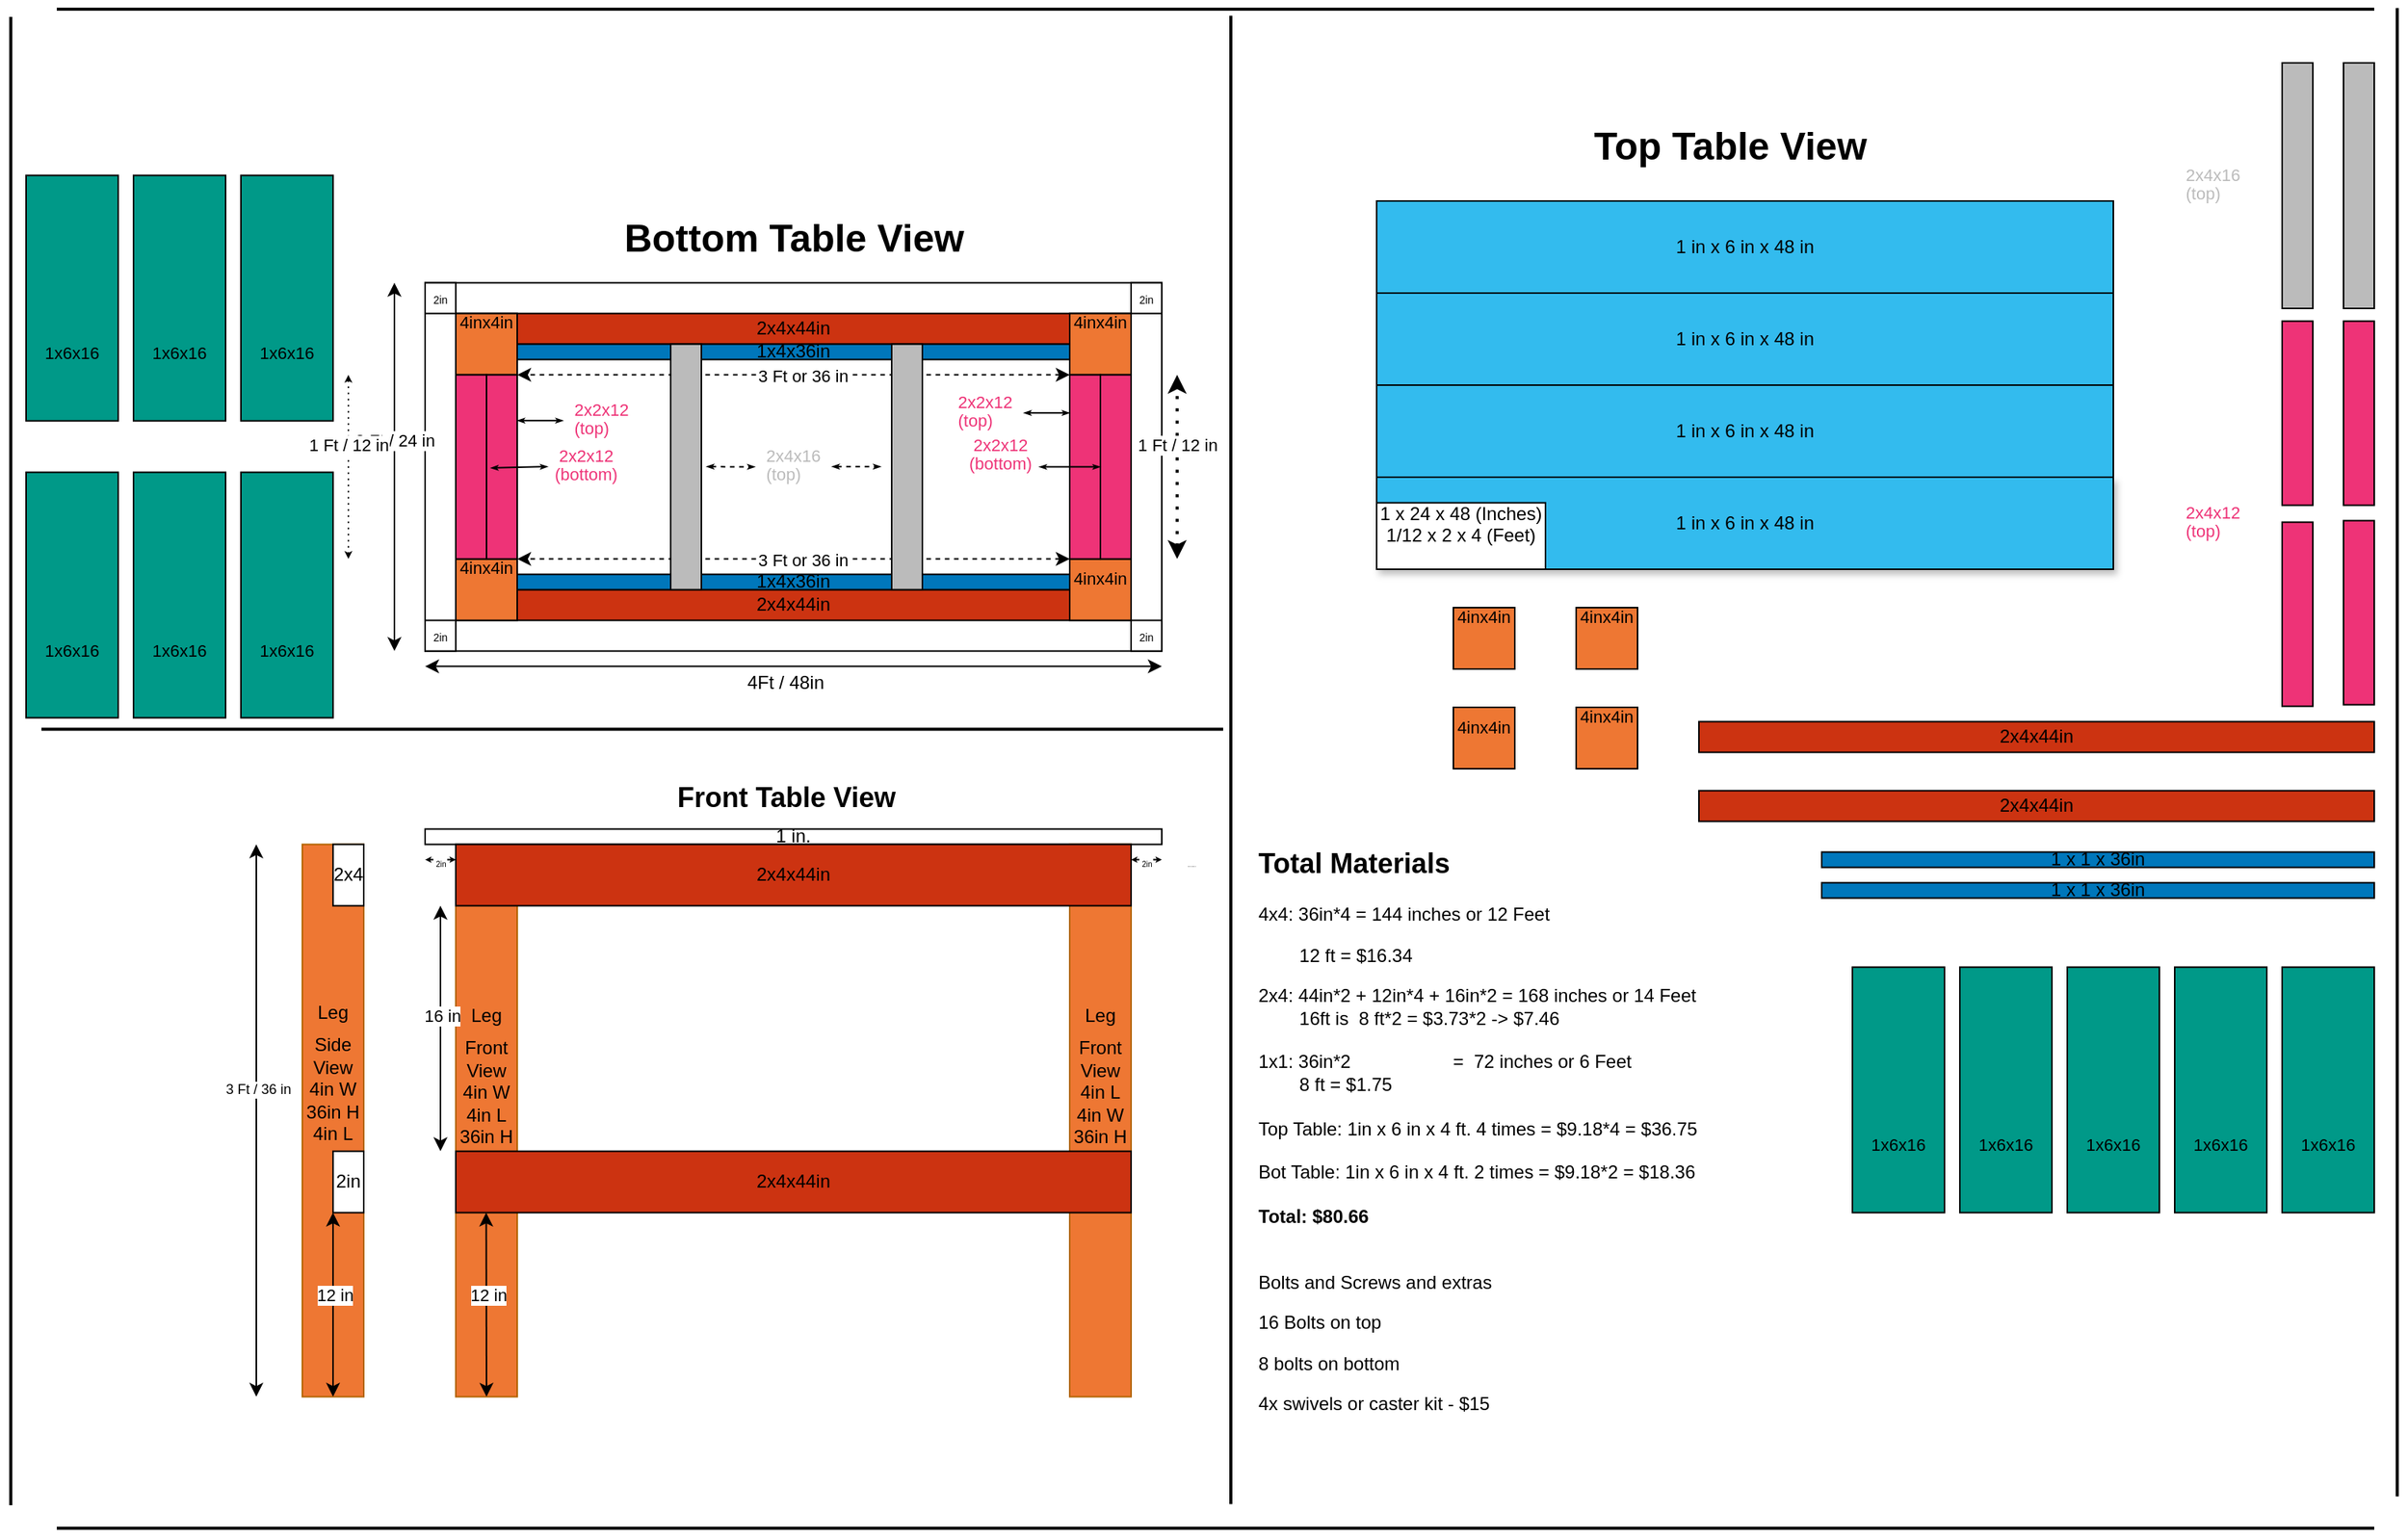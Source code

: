 <mxfile version="24.4.2" type="device">
  <diagram name="Page-1" id="v-eVon-fQvWoIsnj22Gq">
    <mxGraphModel dx="1745" dy="955" grid="1" gridSize="10" guides="1" tooltips="1" connect="1" arrows="1" fold="1" page="1" pageScale="1" pageWidth="850" pageHeight="1100" math="0" shadow="0">
      <root>
        <mxCell id="0" />
        <mxCell id="1" parent="0" />
        <mxCell id="unkXJ3JnF2aJbiZgdUv2-128" value="" style="rounded=0;whiteSpace=wrap;html=1;" vertex="1" parent="1">
          <mxGeometry x="970" y="160" width="480" height="240" as="geometry" />
        </mxCell>
        <mxCell id="unkXJ3JnF2aJbiZgdUv2-188" value="1 in x 6 in x 48 in" style="rounded=0;whiteSpace=wrap;html=1;align=center;fillColor=#33BBEE;" vertex="1" parent="1">
          <mxGeometry x="970" y="160" width="480" height="60" as="geometry" />
        </mxCell>
        <mxCell id="unkXJ3JnF2aJbiZgdUv2-201" value="1 in x 6 in x 48 in" style="rounded=0;whiteSpace=wrap;html=1;align=center;fillColor=#33BBEE;" vertex="1" parent="1">
          <mxGeometry x="970" y="220" width="480" height="60" as="geometry" />
        </mxCell>
        <mxCell id="unkXJ3JnF2aJbiZgdUv2-202" value="1 in x 6 in x 48 in" style="rounded=0;whiteSpace=wrap;html=1;align=center;fillColor=#33BBEE;" vertex="1" parent="1">
          <mxGeometry x="970" y="280" width="480" height="60" as="geometry" />
        </mxCell>
        <mxCell id="unkXJ3JnF2aJbiZgdUv2-203" value="1 in x 6 in x 48 in" style="rounded=0;whiteSpace=wrap;html=1;align=center;fillColor=#33BBEE;shadow=1;glass=0;" vertex="1" parent="1">
          <mxGeometry x="970" y="340.0" width="480" height="60" as="geometry" />
        </mxCell>
        <mxCell id="unkXJ3JnF2aJbiZgdUv2-1" value="" style="rounded=0;whiteSpace=wrap;html=1;" vertex="1" parent="1">
          <mxGeometry x="350" y="213.3" width="480" height="240" as="geometry" />
        </mxCell>
        <mxCell id="unkXJ3JnF2aJbiZgdUv2-62" value="2x4x44in" style="rounded=0;whiteSpace=wrap;html=1;fillColor=#CC3311;" vertex="1" parent="1">
          <mxGeometry x="370" y="233.3" width="440" height="20" as="geometry" />
        </mxCell>
        <mxCell id="unkXJ3JnF2aJbiZgdUv2-58" value="2x4x44in" style="rounded=0;whiteSpace=wrap;html=1;fillColor=#CC3311;" vertex="1" parent="1">
          <mxGeometry x="370" y="413.3" width="440" height="20" as="geometry" />
        </mxCell>
        <mxCell id="unkXJ3JnF2aJbiZgdUv2-2" value="&lt;div align=&quot;center&quot; style=&quot;font-size: 11px; line-height: 100%;&quot;&gt;&lt;font style=&quot;font-size: 11px;&quot;&gt;4inx4in&lt;/font&gt;&lt;/div&gt;&lt;div align=&quot;center&quot;&gt;&lt;div align=&quot;justify&quot;&gt;&lt;br&gt;&lt;/div&gt;&lt;br&gt;&lt;/div&gt;" style="rounded=0;whiteSpace=wrap;html=1;align=center;fillColor=#EE7733;" vertex="1" parent="1">
          <mxGeometry x="370" y="233.3" width="40" height="40" as="geometry" />
        </mxCell>
        <mxCell id="unkXJ3JnF2aJbiZgdUv2-4" value="&lt;div style=&quot;font-size: 11px;&quot;&gt;&lt;font style=&quot;font-size: 11px;&quot;&gt;4inx4in&lt;/font&gt;&lt;/div&gt;&lt;font style=&quot;font-size: 11px;&quot;&gt;&lt;br&gt;&lt;br&gt;&lt;/font&gt;" style="rounded=0;whiteSpace=wrap;html=1;fillColor=#EE7733;" vertex="1" parent="1">
          <mxGeometry x="770" y="233.3" width="40" height="40" as="geometry" />
        </mxCell>
        <mxCell id="unkXJ3JnF2aJbiZgdUv2-6" value="&lt;font style=&quot;font-size: 7px;&quot;&gt;2in&lt;/font&gt;" style="rounded=0;whiteSpace=wrap;html=1;" vertex="1" parent="1">
          <mxGeometry x="810" y="433.3" width="20" height="20" as="geometry" />
        </mxCell>
        <mxCell id="unkXJ3JnF2aJbiZgdUv2-12" value="" style="endArrow=classic;dashed=1;html=1;dashPattern=1 3;strokeWidth=2;rounded=0;startArrow=classic;startFill=1;endFill=1;" edge="1" parent="1">
          <mxGeometry width="50" height="50" relative="1" as="geometry">
            <mxPoint x="840" y="393.3" as="sourcePoint" />
            <mxPoint x="840" y="273.3" as="targetPoint" />
          </mxGeometry>
        </mxCell>
        <mxCell id="unkXJ3JnF2aJbiZgdUv2-13" value="1 Ft / 12 in" style="edgeLabel;html=1;align=center;verticalAlign=middle;resizable=0;points=[];" vertex="1" connectable="0" parent="unkXJ3JnF2aJbiZgdUv2-12">
          <mxGeometry x="0.249" relative="1" as="geometry">
            <mxPoint as="offset" />
          </mxGeometry>
        </mxCell>
        <mxCell id="unkXJ3JnF2aJbiZgdUv2-14" value="&lt;font style=&quot;font-size: 7px;&quot;&gt;2in&lt;/font&gt;" style="rounded=0;whiteSpace=wrap;html=1;" vertex="1" parent="1">
          <mxGeometry x="810" y="213.3" width="20" height="20" as="geometry" />
        </mxCell>
        <mxCell id="unkXJ3JnF2aJbiZgdUv2-15" value="&lt;font style=&quot;font-size: 7px;&quot;&gt;2in&lt;/font&gt;" style="rounded=0;whiteSpace=wrap;html=1;" vertex="1" parent="1">
          <mxGeometry x="350" y="213.3" width="20" height="20" as="geometry" />
        </mxCell>
        <mxCell id="unkXJ3JnF2aJbiZgdUv2-16" value="&lt;font style=&quot;font-size: 7px;&quot;&gt;2in&lt;/font&gt;" style="rounded=0;whiteSpace=wrap;html=1;" vertex="1" parent="1">
          <mxGeometry x="350" y="433.3" width="20" height="20" as="geometry" />
        </mxCell>
        <mxCell id="unkXJ3JnF2aJbiZgdUv2-17" value="4Ft / 48in" style="text;html=1;align=center;verticalAlign=middle;whiteSpace=wrap;rounded=0;" vertex="1" parent="1">
          <mxGeometry x="555" y="459.3" width="60" height="30" as="geometry" />
        </mxCell>
        <mxCell id="unkXJ3JnF2aJbiZgdUv2-18" value="" style="endArrow=classic;startArrow=classic;html=1;rounded=0;" edge="1" parent="1">
          <mxGeometry width="50" height="50" relative="1" as="geometry">
            <mxPoint x="350" y="463.3" as="sourcePoint" />
            <mxPoint x="830" y="463.3" as="targetPoint" />
          </mxGeometry>
        </mxCell>
        <mxCell id="unkXJ3JnF2aJbiZgdUv2-20" value="" style="endArrow=classic;startArrow=classic;html=1;rounded=0;" edge="1" parent="1">
          <mxGeometry width="50" height="50" relative="1" as="geometry">
            <mxPoint x="330" y="213.3" as="sourcePoint" />
            <mxPoint x="330" y="453.3" as="targetPoint" />
          </mxGeometry>
        </mxCell>
        <mxCell id="unkXJ3JnF2aJbiZgdUv2-21" value="2 Ft / 24 in" style="edgeLabel;html=1;align=center;verticalAlign=middle;resizable=0;points=[];" vertex="1" connectable="0" parent="unkXJ3JnF2aJbiZgdUv2-20">
          <mxGeometry x="-0.146" relative="1" as="geometry">
            <mxPoint as="offset" />
          </mxGeometry>
        </mxCell>
        <mxCell id="unkXJ3JnF2aJbiZgdUv2-24" value="" style="endArrow=classic;dashed=1;html=1;dashPattern=1 3;strokeWidth=1;rounded=0;startArrow=classic;startFill=1;endFill=1;endSize=2;startSize=2;" edge="1" parent="1">
          <mxGeometry width="50" height="50" relative="1" as="geometry">
            <mxPoint x="300" y="393.3" as="sourcePoint" />
            <mxPoint x="300" y="273.3" as="targetPoint" />
          </mxGeometry>
        </mxCell>
        <mxCell id="unkXJ3JnF2aJbiZgdUv2-25" value="1 Ft / 12 in" style="edgeLabel;html=1;align=center;verticalAlign=middle;resizable=0;points=[];" vertex="1" connectable="0" parent="unkXJ3JnF2aJbiZgdUv2-24">
          <mxGeometry x="0.249" relative="1" as="geometry">
            <mxPoint as="offset" />
          </mxGeometry>
        </mxCell>
        <mxCell id="unkXJ3JnF2aJbiZgdUv2-26" value="&lt;p style=&quot;line-height: 30%;&quot;&gt;Leg&lt;/p&gt;&lt;div&gt;Front View&lt;br&gt;&lt;/div&gt;&lt;div&gt;4in W&lt;br&gt;&lt;/div&gt;&lt;div&gt;4in L&lt;/div&gt;&lt;div&gt;36in H&lt;br&gt;&lt;/div&gt;" style="rounded=0;whiteSpace=wrap;html=1;spacingTop=-65;spacing=1;fillColor=#EE7733;strokeColor=#b46504;" vertex="1" parent="1">
          <mxGeometry x="370" y="579.3" width="40" height="360" as="geometry" />
        </mxCell>
        <mxCell id="unkXJ3JnF2aJbiZgdUv2-27" value="&lt;p style=&quot;line-height: 30%;&quot;&gt;Leg&lt;/p&gt;&lt;div&gt;Side View&lt;br&gt;&lt;/div&gt;&lt;div&gt;4in W&lt;br&gt;&lt;/div&gt;&lt;div&gt;36in H&lt;br&gt;&lt;/div&gt;4in L&lt;p&gt;&lt;/p&gt;" style="rounded=0;whiteSpace=wrap;html=1;verticalAlign=middle;horizontal=1;spacing=1;spacingTop=-56;fillColor=#EE7733;strokeColor=#b46504;" vertex="1" parent="1">
          <mxGeometry x="270" y="579.3" width="40" height="360" as="geometry" />
        </mxCell>
        <mxCell id="unkXJ3JnF2aJbiZgdUv2-28" value="2x4" style="rounded=0;whiteSpace=wrap;html=1;" vertex="1" parent="1">
          <mxGeometry x="290" y="579.3" width="20" height="40" as="geometry" />
        </mxCell>
        <mxCell id="unkXJ3JnF2aJbiZgdUv2-31" value="2in" style="rounded=0;whiteSpace=wrap;html=1;" vertex="1" parent="1">
          <mxGeometry x="290" y="779.3" width="20" height="40" as="geometry" />
        </mxCell>
        <mxCell id="unkXJ3JnF2aJbiZgdUv2-33" value="" style="endArrow=classic;startArrow=classic;html=1;rounded=0;exitX=0.5;exitY=1;exitDx=0;exitDy=0;entryX=0.045;entryY=1;entryDx=0;entryDy=0;entryPerimeter=0;" edge="1" parent="1" target="unkXJ3JnF2aJbiZgdUv2-30">
          <mxGeometry width="50" height="50" relative="1" as="geometry">
            <mxPoint x="390" y="939.3" as="sourcePoint" />
            <mxPoint x="550" y="819.3" as="targetPoint" />
          </mxGeometry>
        </mxCell>
        <mxCell id="unkXJ3JnF2aJbiZgdUv2-34" value="12 in" style="edgeLabel;html=1;align=center;verticalAlign=middle;resizable=0;points=[];" vertex="1" connectable="0" parent="unkXJ3JnF2aJbiZgdUv2-33">
          <mxGeometry x="0.113" y="-1" relative="1" as="geometry">
            <mxPoint as="offset" />
          </mxGeometry>
        </mxCell>
        <mxCell id="unkXJ3JnF2aJbiZgdUv2-36" value="" style="endArrow=classic;startArrow=classic;html=1;rounded=0;exitX=0.5;exitY=1;exitDx=0;exitDy=0;entryX=0.5;entryY=1;entryDx=0;entryDy=0;" edge="1" parent="1" source="unkXJ3JnF2aJbiZgdUv2-26">
          <mxGeometry width="50" height="50" relative="1" as="geometry">
            <mxPoint x="390" y="939.3" as="sourcePoint" />
            <mxPoint x="390" y="939.3" as="targetPoint" />
          </mxGeometry>
        </mxCell>
        <mxCell id="unkXJ3JnF2aJbiZgdUv2-38" value="" style="endArrow=classic;startArrow=classic;html=1;rounded=0;exitX=0.5;exitY=1;exitDx=0;exitDy=0;entryX=0;entryY=1;entryDx=0;entryDy=0;" edge="1" parent="1" source="unkXJ3JnF2aJbiZgdUv2-27" target="unkXJ3JnF2aJbiZgdUv2-31">
          <mxGeometry width="50" height="50" relative="1" as="geometry">
            <mxPoint x="400" y="949.3" as="sourcePoint" />
            <mxPoint x="440" y="909.3" as="targetPoint" />
          </mxGeometry>
        </mxCell>
        <mxCell id="unkXJ3JnF2aJbiZgdUv2-39" value="12 in" style="edgeLabel;html=1;align=center;verticalAlign=middle;resizable=0;points=[];" vertex="1" connectable="0" parent="unkXJ3JnF2aJbiZgdUv2-38">
          <mxGeometry x="0.113" y="-1" relative="1" as="geometry">
            <mxPoint as="offset" />
          </mxGeometry>
        </mxCell>
        <mxCell id="unkXJ3JnF2aJbiZgdUv2-41" value="" style="endArrow=classic;startArrow=classic;html=1;rounded=0;" edge="1" parent="1">
          <mxGeometry width="50" height="50" relative="1" as="geometry">
            <mxPoint x="360" y="779.3" as="sourcePoint" />
            <mxPoint x="360" y="619.3" as="targetPoint" />
          </mxGeometry>
        </mxCell>
        <mxCell id="unkXJ3JnF2aJbiZgdUv2-42" value="16 in" style="edgeLabel;html=1;align=center;verticalAlign=middle;resizable=0;points=[];" vertex="1" connectable="0" parent="unkXJ3JnF2aJbiZgdUv2-41">
          <mxGeometry x="0.113" y="-1" relative="1" as="geometry">
            <mxPoint as="offset" />
          </mxGeometry>
        </mxCell>
        <mxCell id="unkXJ3JnF2aJbiZgdUv2-44" value="&lt;h2 style=&quot;font-size: 25px;&quot;&gt;Bottom Table View&lt;/h2&gt;" style="text;strokeColor=none;fillColor=none;html=1;fontSize=24;fontStyle=1;verticalAlign=middle;align=center;" vertex="1" parent="1">
          <mxGeometry x="540" y="163.3" width="100" height="40" as="geometry" />
        </mxCell>
        <mxCell id="unkXJ3JnF2aJbiZgdUv2-45" value="" style="endArrow=classic;startArrow=classic;html=1;rounded=0;" edge="1" parent="1">
          <mxGeometry width="50" height="50" relative="1" as="geometry">
            <mxPoint x="240" y="939.3" as="sourcePoint" />
            <mxPoint x="240" y="579.3" as="targetPoint" />
          </mxGeometry>
        </mxCell>
        <mxCell id="unkXJ3JnF2aJbiZgdUv2-46" value="&lt;div style=&quot;font-size: 9px;&quot;&gt;&lt;font style=&quot;font-size: 9px;&quot;&gt;3 Ft / 36 in&lt;br&gt;&lt;/font&gt;&lt;/div&gt;" style="edgeLabel;html=1;align=center;verticalAlign=middle;resizable=0;points=[];" vertex="1" connectable="0" parent="unkXJ3JnF2aJbiZgdUv2-45">
          <mxGeometry x="0.113" y="-1" relative="1" as="geometry">
            <mxPoint as="offset" />
          </mxGeometry>
        </mxCell>
        <mxCell id="unkXJ3JnF2aJbiZgdUv2-47" value="1 in." style="rounded=0;whiteSpace=wrap;html=1;" vertex="1" parent="1">
          <mxGeometry x="350" y="569.3" width="480" height="10" as="geometry" />
        </mxCell>
        <mxCell id="unkXJ3JnF2aJbiZgdUv2-49" value="" style="endArrow=classic;dashed=1;html=1;rounded=0;exitX=0;exitY=0.25;exitDx=0;exitDy=0;startArrow=classic;startFill=1;endFill=1;endSize=1;startSize=1;jumpSize=0;strokeWidth=1;" edge="1" parent="1" source="unkXJ3JnF2aJbiZgdUv2-29">
          <mxGeometry width="50" height="50" relative="1" as="geometry">
            <mxPoint x="780" y="469.3" as="sourcePoint" />
            <mxPoint x="350" y="589.3" as="targetPoint" />
          </mxGeometry>
        </mxCell>
        <mxCell id="unkXJ3JnF2aJbiZgdUv2-50" value="&lt;font style=&quot;font-size: 1px;&quot;&gt;3 Ft or 36 in&lt;/font&gt;" style="edgeLabel;html=1;align=center;verticalAlign=middle;resizable=0;points=[];" vertex="1" connectable="0" parent="unkXJ3JnF2aJbiZgdUv2-49">
          <mxGeometry x="0.135" y="-2" relative="1" as="geometry">
            <mxPoint x="30" y="2" as="offset" />
          </mxGeometry>
        </mxCell>
        <mxCell id="unkXJ3JnF2aJbiZgdUv2-51" value="&lt;font style=&quot;font-size: 5px;&quot;&gt;2in&lt;/font&gt;" style="edgeLabel;html=1;align=center;verticalAlign=middle;resizable=0;points=[];" vertex="1" connectable="0" parent="unkXJ3JnF2aJbiZgdUv2-49">
          <mxGeometry relative="1" as="geometry">
            <mxPoint as="offset" />
          </mxGeometry>
        </mxCell>
        <mxCell id="unkXJ3JnF2aJbiZgdUv2-52" value="&lt;p style=&quot;line-height: 30%;&quot;&gt;Leg&lt;/p&gt;&lt;div&gt;Front View&lt;br&gt;&lt;/div&gt;&lt;div&gt;4in L&lt;/div&gt;&lt;div&gt;4in W&lt;br&gt;&lt;/div&gt;&lt;div&gt;36in H&lt;br&gt;&lt;/div&gt;" style="rounded=0;whiteSpace=wrap;html=1;spacingTop=-65;spacing=1;fillColor=#EE7733;strokeColor=#b46504;" vertex="1" parent="1">
          <mxGeometry x="770" y="579.3" width="40" height="360" as="geometry" />
        </mxCell>
        <mxCell id="unkXJ3JnF2aJbiZgdUv2-54" value="" style="endArrow=classic;dashed=1;html=1;rounded=0;startArrow=classic;startFill=1;endFill=1;endSize=1;startSize=1;jumpSize=0;strokeWidth=1;" edge="1" parent="1">
          <mxGeometry width="50" height="50" relative="1" as="geometry">
            <mxPoint x="830" y="589.3" as="sourcePoint" />
            <mxPoint x="810" y="589.3" as="targetPoint" />
          </mxGeometry>
        </mxCell>
        <mxCell id="unkXJ3JnF2aJbiZgdUv2-55" value="&lt;font style=&quot;font-size: 1px;&quot;&gt;3 Ft or 36 in&lt;/font&gt;" style="edgeLabel;html=1;align=center;verticalAlign=middle;resizable=0;points=[];" vertex="1" connectable="0" parent="unkXJ3JnF2aJbiZgdUv2-54">
          <mxGeometry x="0.135" y="-2" relative="1" as="geometry">
            <mxPoint x="30" y="2" as="offset" />
          </mxGeometry>
        </mxCell>
        <mxCell id="unkXJ3JnF2aJbiZgdUv2-56" value="&lt;font style=&quot;font-size: 5px;&quot;&gt;2in&lt;/font&gt;" style="edgeLabel;html=1;align=center;verticalAlign=middle;resizable=0;points=[];" vertex="1" connectable="0" parent="unkXJ3JnF2aJbiZgdUv2-54">
          <mxGeometry relative="1" as="geometry">
            <mxPoint as="offset" />
          </mxGeometry>
        </mxCell>
        <mxCell id="unkXJ3JnF2aJbiZgdUv2-29" value="2x4x44in" style="rounded=0;whiteSpace=wrap;html=1;fillColor=#CC3311;" vertex="1" parent="1">
          <mxGeometry x="370" y="579.3" width="440" height="40" as="geometry" />
        </mxCell>
        <mxCell id="unkXJ3JnF2aJbiZgdUv2-30" value="2x4x44in" style="rounded=0;whiteSpace=wrap;html=1;fillColor=#CC3311;" vertex="1" parent="1">
          <mxGeometry x="370" y="779.3" width="440" height="40" as="geometry" />
        </mxCell>
        <mxCell id="unkXJ3JnF2aJbiZgdUv2-3" value="&lt;div style=&quot;font-size: 11px;&quot;&gt;&lt;font style=&quot;font-size: 11px;&quot;&gt;4inx4in&lt;/font&gt;&lt;/div&gt;&lt;font style=&quot;font-size: 11px;&quot;&gt;&lt;br&gt;&lt;br&gt;&lt;/font&gt;" style="rounded=0;whiteSpace=wrap;html=1;fillColor=#EE7733;" vertex="1" parent="1">
          <mxGeometry x="370" y="393.3" width="40" height="40" as="geometry" />
        </mxCell>
        <mxCell id="unkXJ3JnF2aJbiZgdUv2-5" value="&lt;div style=&quot;font-size: 11px;&quot;&gt;&lt;font style=&quot;font-size: 11px;&quot;&gt;4inx4in&lt;/font&gt;&lt;/div&gt;&lt;font style=&quot;font-size: 11px;&quot;&gt;&lt;br&gt;&lt;/font&gt;" style="rounded=0;whiteSpace=wrap;html=1;fillColor=#EE7733;" vertex="1" parent="1">
          <mxGeometry x="770" y="393.3" width="40" height="40" as="geometry" />
        </mxCell>
        <mxCell id="unkXJ3JnF2aJbiZgdUv2-60" value="&lt;h4 style=&quot;font-size: 18px;&quot;&gt;Front Table View&lt;br&gt;&lt;/h4&gt;" style="text;strokeColor=none;fillColor=none;html=1;fontSize=24;fontStyle=1;verticalAlign=middle;align=center;" vertex="1" parent="1">
          <mxGeometry x="535" y="529.3" width="100" height="40" as="geometry" />
        </mxCell>
        <mxCell id="unkXJ3JnF2aJbiZgdUv2-61" value="" style="line;strokeWidth=2;html=1;" vertex="1" parent="1">
          <mxGeometry x="100" y="499.3" width="770" height="10" as="geometry" />
        </mxCell>
        <mxCell id="unkXJ3JnF2aJbiZgdUv2-67" value="" style="rounded=0;whiteSpace=wrap;html=1;align=center;fillColor=#EE3377;" vertex="1" parent="1">
          <mxGeometry x="390" y="273.3" width="20" height="120" as="geometry" />
        </mxCell>
        <mxCell id="unkXJ3JnF2aJbiZgdUv2-69" value="" style="rounded=0;whiteSpace=wrap;html=1;align=center;fillColor=#EE3377;" vertex="1" parent="1">
          <mxGeometry x="770" y="273.3" width="20" height="120" as="geometry" />
        </mxCell>
        <mxCell id="unkXJ3JnF2aJbiZgdUv2-68" value="" style="rounded=0;whiteSpace=wrap;html=1;align=center;fillColor=#EE3377;" vertex="1" parent="1">
          <mxGeometry x="790" y="273.3" width="20" height="120" as="geometry" />
        </mxCell>
        <mxCell id="unkXJ3JnF2aJbiZgdUv2-74" value="" style="rounded=0;whiteSpace=wrap;html=1;align=center;fillColor=#EE3377;" vertex="1" parent="1">
          <mxGeometry x="370" y="273.3" width="20" height="120" as="geometry" />
        </mxCell>
        <mxCell id="unkXJ3JnF2aJbiZgdUv2-79" value="1x4x36in" style="rounded=0;whiteSpace=wrap;html=1;fillColor=#0077BB;" vertex="1" parent="1">
          <mxGeometry x="410" y="253.3" width="360" height="10" as="geometry" />
        </mxCell>
        <mxCell id="unkXJ3JnF2aJbiZgdUv2-80" value="1x4x36in" style="rounded=0;whiteSpace=wrap;html=1;fillColor=#0077BB;" vertex="1" parent="1">
          <mxGeometry x="410" y="403.3" width="360" height="10" as="geometry" />
        </mxCell>
        <mxCell id="unkXJ3JnF2aJbiZgdUv2-70" value="&lt;div align=&quot;center&quot; style=&quot;line-height: 100%; font-size: 11px;&quot;&gt;&lt;font color=&quot;#ee3377&quot; style=&quot;font-size: 11px;&quot;&gt;2x2x12&lt;/font&gt;&lt;/div&gt;&lt;div style=&quot;font-size: 11px;&quot; align=&quot;center&quot;&gt;&lt;div align=&quot;justify&quot;&gt;&lt;font color=&quot;#ee3377&quot; style=&quot;font-size: 11px;&quot;&gt;&lt;font style=&quot;font-size: 11px;&quot;&gt;(top)&lt;/font&gt;&lt;font style=&quot;font-size: 11px;&quot;&gt;&lt;br&gt;&lt;/font&gt;&lt;/font&gt;&lt;/div&gt;&lt;/div&gt;" style="text;html=1;align=center;verticalAlign=middle;whiteSpace=wrap;rounded=0;" vertex="1" parent="1">
          <mxGeometry x="690" y="283.3" width="50" height="30" as="geometry" />
        </mxCell>
        <mxCell id="unkXJ3JnF2aJbiZgdUv2-71" value="&#xa;&lt;div align=&quot;center&quot; style=&quot;line-height: 100%; font-size: 11px;&quot;&gt;&lt;font color=&quot;#ee3377&quot; style=&quot;font-size: 11px;&quot;&gt;2x2x12&lt;/font&gt;&lt;/div&gt;&lt;div style=&quot;font-size: 11px;&quot; align=&quot;center&quot;&gt;&lt;div align=&quot;justify&quot;&gt;&lt;font color=&quot;#ee3377&quot; style=&quot;font-size: 11px;&quot;&gt;&lt;font style=&quot;font-size: 11px;&quot;&gt;(bottom)&lt;/font&gt;&lt;/font&gt;&lt;/div&gt;&lt;/div&gt;&#xa;&#xa;" style="text;html=1;align=center;verticalAlign=middle;whiteSpace=wrap;rounded=0;" vertex="1" parent="1">
          <mxGeometry x="700" y="318.3" width="50" height="30" as="geometry" />
        </mxCell>
        <mxCell id="unkXJ3JnF2aJbiZgdUv2-73" value="" style="endArrow=classicThin;html=1;rounded=0;entryX=0;entryY=0.5;entryDx=0;entryDy=0;exitX=1;exitY=0.5;exitDx=0;exitDy=0;startArrow=classicThin;startFill=1;endFill=1;endSize=2;startSize=2;" edge="1" parent="1">
          <mxGeometry width="50" height="50" relative="1" as="geometry">
            <mxPoint x="740" y="298.16" as="sourcePoint" />
            <mxPoint x="770" y="298.16" as="targetPoint" />
          </mxGeometry>
        </mxCell>
        <mxCell id="unkXJ3JnF2aJbiZgdUv2-72" value="" style="endArrow=classicThin;html=1;rounded=0;entryX=0;entryY=0.5;entryDx=0;entryDy=0;exitX=1;exitY=0.5;exitDx=0;exitDy=0;startArrow=classicThin;startFill=1;endFill=1;endSize=2;startSize=2;" edge="1" parent="1" source="unkXJ3JnF2aJbiZgdUv2-71" target="unkXJ3JnF2aJbiZgdUv2-68">
          <mxGeometry width="50" height="50" relative="1" as="geometry">
            <mxPoint x="720" y="383.3" as="sourcePoint" />
            <mxPoint x="770" y="333.3" as="targetPoint" />
          </mxGeometry>
        </mxCell>
        <mxCell id="unkXJ3JnF2aJbiZgdUv2-75" value="&lt;div align=&quot;center&quot; style=&quot;line-height: 100%; font-size: 11px;&quot;&gt;&lt;font color=&quot;#ee3377&quot; style=&quot;font-size: 11px;&quot;&gt;2x2x12&lt;/font&gt;&lt;/div&gt;&lt;div style=&quot;font-size: 11px;&quot; align=&quot;center&quot;&gt;&lt;div align=&quot;justify&quot;&gt;&lt;font color=&quot;#ee3377&quot; style=&quot;font-size: 11px;&quot;&gt;&lt;font style=&quot;font-size: 11px;&quot;&gt;(top)&lt;/font&gt;&lt;font style=&quot;font-size: 11px;&quot;&gt;&lt;br&gt;&lt;/font&gt;&lt;/font&gt;&lt;/div&gt;&lt;/div&gt;" style="text;html=1;align=center;verticalAlign=middle;whiteSpace=wrap;rounded=0;" vertex="1" parent="1">
          <mxGeometry x="440" y="288.3" width="50" height="30" as="geometry" />
        </mxCell>
        <mxCell id="unkXJ3JnF2aJbiZgdUv2-76" value="&lt;div align=&quot;center&quot; style=&quot;line-height: 100%; font-size: 11px;&quot;&gt;&lt;font color=&quot;#ee3377&quot; style=&quot;font-size: 11px;&quot;&gt;2x2x12&lt;/font&gt;&lt;/div&gt;&lt;div style=&quot;font-size: 11px;&quot; align=&quot;center&quot;&gt;&lt;div align=&quot;justify&quot;&gt;&lt;font color=&quot;#ee3377&quot; style=&quot;font-size: 11px;&quot;&gt;&lt;font style=&quot;font-size: 11px;&quot;&gt;(bottom)&lt;/font&gt;&lt;/font&gt;&lt;/div&gt;&lt;/div&gt;" style="text;html=1;align=center;verticalAlign=middle;whiteSpace=wrap;rounded=0;" vertex="1" parent="1">
          <mxGeometry x="430" y="318.3" width="50" height="30" as="geometry" />
        </mxCell>
        <mxCell id="unkXJ3JnF2aJbiZgdUv2-77" value="" style="endArrow=classicThin;html=1;rounded=0;entryX=0;entryY=0.5;entryDx=0;entryDy=0;exitX=0.133;exitY=0.506;exitDx=0;exitDy=0;startArrow=classicThin;startFill=1;endFill=1;endSize=2;startSize=2;exitPerimeter=0;" edge="1" parent="1" source="unkXJ3JnF2aJbiZgdUv2-67">
          <mxGeometry width="50" height="50" relative="1" as="geometry">
            <mxPoint x="400" y="333.1" as="sourcePoint" />
            <mxPoint x="430" y="333.1" as="targetPoint" />
          </mxGeometry>
        </mxCell>
        <mxCell id="unkXJ3JnF2aJbiZgdUv2-78" value="" style="endArrow=classicThin;html=1;rounded=0;entryX=0;entryY=0.5;entryDx=0;entryDy=0;exitX=1;exitY=0.5;exitDx=0;exitDy=0;startArrow=classicThin;startFill=1;endFill=1;endSize=2;startSize=2;" edge="1" parent="1">
          <mxGeometry width="50" height="50" relative="1" as="geometry">
            <mxPoint x="410" y="303.1" as="sourcePoint" />
            <mxPoint x="440" y="303.1" as="targetPoint" />
          </mxGeometry>
        </mxCell>
        <mxCell id="unkXJ3JnF2aJbiZgdUv2-84" value="" style="line;strokeWidth=2;html=1;rotation=90;" vertex="1" parent="1">
          <mxGeometry x="390" y="519.3" width="970" height="10" as="geometry" />
        </mxCell>
        <mxCell id="unkXJ3JnF2aJbiZgdUv2-130" value="2x4x44in" style="rounded=0;whiteSpace=wrap;html=1;fillColor=#CC3311;" vertex="1" parent="1">
          <mxGeometry x="1180" y="499.3" width="440" height="20" as="geometry" />
        </mxCell>
        <mxCell id="unkXJ3JnF2aJbiZgdUv2-131" value="2x4x44in" style="rounded=0;whiteSpace=wrap;html=1;fillColor=#CC3311;" vertex="1" parent="1">
          <mxGeometry x="1180" y="544.3" width="440" height="20" as="geometry" />
        </mxCell>
        <mxCell id="unkXJ3JnF2aJbiZgdUv2-132" value="&lt;div align=&quot;center&quot; style=&quot;font-size: 11px; line-height: 100%;&quot;&gt;&lt;font style=&quot;font-size: 11px;&quot;&gt;4inx4in&lt;/font&gt;&lt;/div&gt;&lt;div align=&quot;center&quot;&gt;&lt;div align=&quot;justify&quot;&gt;&lt;br&gt;&lt;/div&gt;&lt;br&gt;&lt;/div&gt;" style="rounded=0;whiteSpace=wrap;html=1;align=center;fillColor=#EE7733;" vertex="1" parent="1">
          <mxGeometry x="1020" y="425" width="40" height="40" as="geometry" />
        </mxCell>
        <mxCell id="unkXJ3JnF2aJbiZgdUv2-133" value="&lt;div style=&quot;font-size: 11px;&quot;&gt;&lt;font style=&quot;font-size: 11px;&quot;&gt;4inx4in&lt;/font&gt;&lt;/div&gt;&lt;font style=&quot;font-size: 11px;&quot;&gt;&lt;br&gt;&lt;br&gt;&lt;/font&gt;" style="rounded=0;whiteSpace=wrap;html=1;fillColor=#EE7733;" vertex="1" parent="1">
          <mxGeometry x="1100" y="425" width="40" height="40" as="geometry" />
        </mxCell>
        <mxCell id="unkXJ3JnF2aJbiZgdUv2-149" value="&lt;div style=&quot;font-size: 11px;&quot;&gt;&lt;font style=&quot;font-size: 11px;&quot;&gt;4inx4in&lt;/font&gt;&lt;/div&gt;&lt;font style=&quot;font-size: 11px;&quot;&gt;&lt;br&gt;&lt;br&gt;&lt;/font&gt;" style="rounded=0;whiteSpace=wrap;html=1;fillColor=#EE7733;" vertex="1" parent="1">
          <mxGeometry x="1100" y="490" width="40" height="40" as="geometry" />
        </mxCell>
        <mxCell id="unkXJ3JnF2aJbiZgdUv2-150" value="&lt;div style=&quot;font-size: 11px;&quot;&gt;&lt;font style=&quot;font-size: 11px;&quot;&gt;4inx4in&lt;/font&gt;&lt;/div&gt;&lt;font style=&quot;font-size: 11px;&quot;&gt;&lt;br&gt;&lt;/font&gt;" style="rounded=0;whiteSpace=wrap;html=1;fillColor=#EE7733;" vertex="1" parent="1">
          <mxGeometry x="1020" y="490" width="40" height="40" as="geometry" />
        </mxCell>
        <mxCell id="unkXJ3JnF2aJbiZgdUv2-153" value="" style="rounded=0;whiteSpace=wrap;html=1;align=center;fillColor=#EE3377;" vertex="1" parent="1">
          <mxGeometry x="1600" y="368.3" width="20" height="120" as="geometry" />
        </mxCell>
        <mxCell id="unkXJ3JnF2aJbiZgdUv2-154" value="" style="rounded=0;whiteSpace=wrap;html=1;align=center;fillColor=#EE3377;" vertex="1" parent="1">
          <mxGeometry x="1560" y="238.3" width="20" height="120" as="geometry" />
        </mxCell>
        <mxCell id="unkXJ3JnF2aJbiZgdUv2-157" value="1 x 1 x 36in" style="rounded=0;whiteSpace=wrap;html=1;fillColor=#0077BB;" vertex="1" parent="1">
          <mxGeometry x="1260" y="604.3" width="360" height="10" as="geometry" />
        </mxCell>
        <mxCell id="unkXJ3JnF2aJbiZgdUv2-158" value="1 x 1 x 36in" style="rounded=0;whiteSpace=wrap;html=1;fillColor=#0077BB;" vertex="1" parent="1">
          <mxGeometry x="1260" y="584.3" width="360" height="10" as="geometry" />
        </mxCell>
        <mxCell id="unkXJ3JnF2aJbiZgdUv2-160" value="&lt;div align=&quot;center&quot; style=&quot;line-height: 100%; font-size: 11px;&quot;&gt;&lt;font color=&quot;#ee3377&quot; style=&quot;font-size: 11px;&quot;&gt;2x4x12&lt;/font&gt;&lt;/div&gt;&lt;div style=&quot;font-size: 11px;&quot; align=&quot;center&quot;&gt;&lt;div align=&quot;justify&quot;&gt;&lt;font color=&quot;#ee3377&quot; style=&quot;font-size: 11px;&quot;&gt;&lt;font style=&quot;font-size: 11px;&quot;&gt;(top)&lt;/font&gt;&lt;font style=&quot;font-size: 11px;&quot;&gt;&lt;br&gt;&lt;/font&gt;&lt;/font&gt;&lt;/div&gt;&lt;/div&gt;" style="text;html=1;align=center;verticalAlign=middle;whiteSpace=wrap;rounded=0;" vertex="1" parent="1">
          <mxGeometry x="1490" y="355" width="50" height="30" as="geometry" />
        </mxCell>
        <mxCell id="unkXJ3JnF2aJbiZgdUv2-169" value="&lt;h2&gt;Total Materials&lt;/h2&gt;&lt;p&gt;4x4: 36in*4 = 144 inches or 12 Feet&lt;/p&gt;&lt;p&gt;&lt;span style=&quot;white-space: pre;&quot;&gt;&#x9;&lt;/span&gt;12 ft = $16.34&lt;/p&gt;&lt;div&gt;2x4: 44in*2 + 12in*4 + 16in*2 = 168 inches or 14 Feet&lt;/div&gt;&lt;div&gt;&lt;span style=&quot;white-space: pre;&quot;&gt;&#x9;16ft is  8 ft*2 = $3.73*2 -&amp;gt; $7.46&lt;/span&gt;&lt;/div&gt;&lt;div&gt;&lt;br&gt;&lt;/div&gt;&lt;div&gt;1x1: 36in*2&lt;span style=&quot;white-space: pre;&quot;&gt;&#x9;&lt;/span&gt;&lt;span style=&quot;white-space: pre;&quot;&gt;&#x9;&lt;/span&gt;&amp;nbsp;&amp;nbsp;&amp;nbsp;&amp;nbsp;&amp;nbsp; =&amp;nbsp; 72 inches or 6 Feet&lt;br&gt;&lt;/div&gt;&lt;div&gt;&lt;span style=&quot;white-space: pre;&quot;&gt;&#x9;&lt;/span&gt;8 ft = $1.75&lt;br&gt;&lt;/div&gt;&lt;div&gt;&lt;br&gt;&lt;/div&gt;&lt;div&gt;Top Table: 1in x 6 in x 4 ft. 4 times = $9.18*4 = $36.75&lt;/div&gt;&lt;div&gt;&lt;br&gt;&lt;/div&gt;&lt;div&gt;Bot Table: 1in x 6 in x 4 ft. 2 times = $9.18*2 = $18.36&lt;/div&gt;&lt;div&gt;&lt;br&gt;&lt;/div&gt;&lt;div&gt;&lt;b&gt;Total:&lt;/b&gt; &lt;b&gt;$80.66&lt;/b&gt;&lt;br&gt;&lt;/div&gt;" style="text;html=1;whiteSpace=wrap;overflow=hidden;rounded=0;" vertex="1" parent="1">
          <mxGeometry x="891" y="560" width="400" height="290" as="geometry" />
        </mxCell>
        <mxCell id="unkXJ3JnF2aJbiZgdUv2-9" value="" style="endArrow=classic;dashed=1;html=1;rounded=0;exitX=0;exitY=1;exitDx=0;exitDy=0;startArrow=classic;startFill=1;endFill=1;entryX=1;entryY=1;entryDx=0;entryDy=0;" edge="1" parent="1" source="unkXJ3JnF2aJbiZgdUv2-4" target="unkXJ3JnF2aJbiZgdUv2-2">
          <mxGeometry width="50" height="50" relative="1" as="geometry">
            <mxPoint x="590" y="353.3" as="sourcePoint" />
            <mxPoint x="640" y="303.3" as="targetPoint" />
          </mxGeometry>
        </mxCell>
        <mxCell id="unkXJ3JnF2aJbiZgdUv2-11" value="3 Ft or 36 in" style="edgeLabel;html=1;align=center;verticalAlign=middle;resizable=0;points=[];" vertex="1" connectable="0" parent="unkXJ3JnF2aJbiZgdUv2-9">
          <mxGeometry x="0.135" y="-2" relative="1" as="geometry">
            <mxPoint x="30" y="2" as="offset" />
          </mxGeometry>
        </mxCell>
        <mxCell id="unkXJ3JnF2aJbiZgdUv2-22" value="" style="endArrow=classic;dashed=1;html=1;rounded=0;exitX=0;exitY=0;exitDx=0;exitDy=0;entryX=1;entryY=0;entryDx=0;entryDy=0;startArrow=classic;startFill=1;endFill=1;" edge="1" parent="1" source="unkXJ3JnF2aJbiZgdUv2-5" target="unkXJ3JnF2aJbiZgdUv2-3">
          <mxGeometry width="50" height="50" relative="1" as="geometry">
            <mxPoint x="780" y="263.3" as="sourcePoint" />
            <mxPoint x="420" y="263.3" as="targetPoint" />
          </mxGeometry>
        </mxCell>
        <mxCell id="unkXJ3JnF2aJbiZgdUv2-23" value="3 Ft or 36 in" style="edgeLabel;html=1;align=center;verticalAlign=middle;resizable=0;points=[];" vertex="1" connectable="0" parent="unkXJ3JnF2aJbiZgdUv2-22">
          <mxGeometry x="0.135" y="-2" relative="1" as="geometry">
            <mxPoint x="30" y="2" as="offset" />
          </mxGeometry>
        </mxCell>
        <mxCell id="unkXJ3JnF2aJbiZgdUv2-171" value="" style="rounded=0;whiteSpace=wrap;html=1;align=center;fillColor=#BBBBBB;" vertex="1" parent="1">
          <mxGeometry x="510" y="253.3" width="20" height="160" as="geometry" />
        </mxCell>
        <mxCell id="unkXJ3JnF2aJbiZgdUv2-172" value="" style="rounded=0;whiteSpace=wrap;html=1;align=center;fillColor=#BBBBBB;" vertex="1" parent="1">
          <mxGeometry x="654" y="253.3" width="20" height="160" as="geometry" />
        </mxCell>
        <mxCell id="unkXJ3JnF2aJbiZgdUv2-180" value="&lt;div style=&quot;line-height: 100%; font-size: 11px;&quot; align=&quot;center&quot;&gt;&lt;font style=&quot;font-size: 11px;&quot;&gt;2x4x16&lt;/font&gt;&lt;/div&gt;&lt;div align=&quot;center&quot; style=&quot;font-size: 11px;&quot;&gt;&lt;div align=&quot;justify&quot;&gt;&lt;font style=&quot;font-size: 11px;&quot;&gt;&lt;font style=&quot;font-size: 11px;&quot;&gt;(top)&lt;/font&gt;&lt;font style=&quot;font-size: 11px;&quot;&gt;&lt;br&gt;&lt;/font&gt;&lt;/font&gt;&lt;/div&gt;&lt;/div&gt;" style="text;html=1;align=center;verticalAlign=middle;whiteSpace=wrap;rounded=0;fontColor=#BBBBBB;" vertex="1" parent="1">
          <mxGeometry x="565" y="318.3" width="50" height="30" as="geometry" />
        </mxCell>
        <mxCell id="unkXJ3JnF2aJbiZgdUv2-181" value="" style="endArrow=classicThin;html=1;rounded=0;entryX=0;entryY=0.5;entryDx=0;entryDy=0;exitX=1.163;exitY=0.499;exitDx=0;exitDy=0;startArrow=classicThin;startFill=1;endFill=1;endSize=2;startSize=2;dashed=1;exitPerimeter=0;" edge="1" parent="1" source="unkXJ3JnF2aJbiZgdUv2-171" target="unkXJ3JnF2aJbiZgdUv2-180">
          <mxGeometry width="50" height="50" relative="1" as="geometry">
            <mxPoint x="410" y="343.1" as="sourcePoint" />
            <mxPoint x="440" y="343.1" as="targetPoint" />
          </mxGeometry>
        </mxCell>
        <mxCell id="unkXJ3JnF2aJbiZgdUv2-182" value="" style="endArrow=classicThin;html=1;rounded=0;entryX=0;entryY=0.5;entryDx=0;entryDy=0;exitX=1.163;exitY=0.499;exitDx=0;exitDy=0;startArrow=classicThin;startFill=1;endFill=1;endSize=2;startSize=2;dashed=1;exitPerimeter=0;" edge="1" parent="1">
          <mxGeometry width="50" height="50" relative="1" as="geometry">
            <mxPoint x="615" y="333.09" as="sourcePoint" />
            <mxPoint x="647" y="333.09" as="targetPoint" />
          </mxGeometry>
        </mxCell>
        <mxCell id="unkXJ3JnF2aJbiZgdUv2-183" value="&lt;div&gt;&lt;br&gt;&lt;/div&gt;&lt;div&gt;&lt;br&gt;&lt;/div&gt;&lt;div&gt;&lt;br&gt;&lt;/div&gt;&lt;div&gt;&lt;br&gt;&lt;/div&gt;&lt;div&gt;&lt;br&gt;&lt;/div&gt;&lt;div align=&quot;center&quot; style=&quot;font-size: 11px; line-height: 100%;&quot;&gt;&lt;font style=&quot;font-size: 11px;&quot;&gt;1x6x16&lt;/font&gt;&lt;/div&gt;" style="rounded=0;whiteSpace=wrap;html=1;align=center;fillColor=#009988;" vertex="1" parent="1">
          <mxGeometry x="1350" y="659.3" width="60" height="160" as="geometry" />
        </mxCell>
        <mxCell id="unkXJ3JnF2aJbiZgdUv2-184" value="&lt;div&gt;&lt;br&gt;&lt;/div&gt;&lt;div&gt;&lt;br&gt;&lt;/div&gt;&lt;div&gt;&lt;br&gt;&lt;/div&gt;&lt;div&gt;&lt;br&gt;&lt;/div&gt;&lt;div&gt;&lt;br&gt;&lt;/div&gt;&lt;div align=&quot;center&quot; style=&quot;font-size: 11px; line-height: 100%;&quot;&gt;&lt;font style=&quot;font-size: 11px;&quot;&gt;1x6x16&lt;/font&gt;&lt;/div&gt;" style="rounded=0;whiteSpace=wrap;html=1;align=center;fillColor=#009988;" vertex="1" parent="1">
          <mxGeometry x="1280" y="659.3" width="60" height="160" as="geometry" />
        </mxCell>
        <mxCell id="unkXJ3JnF2aJbiZgdUv2-185" value="&lt;div&gt;&lt;br&gt;&lt;/div&gt;&lt;div&gt;&lt;br&gt;&lt;/div&gt;&lt;div&gt;&lt;br&gt;&lt;/div&gt;&lt;div&gt;&lt;br&gt;&lt;/div&gt;&lt;div&gt;&lt;br&gt;&lt;/div&gt;&lt;div align=&quot;center&quot; style=&quot;font-size: 11px; line-height: 100%;&quot;&gt;&lt;font style=&quot;font-size: 11px;&quot;&gt;1x6x16&lt;/font&gt;&lt;/div&gt;" style="rounded=0;whiteSpace=wrap;html=1;align=center;fillColor=#009988;" vertex="1" parent="1">
          <mxGeometry x="1420" y="659.3" width="60" height="160" as="geometry" />
        </mxCell>
        <mxCell id="unkXJ3JnF2aJbiZgdUv2-186" value="&lt;div&gt;&lt;br&gt;&lt;/div&gt;&lt;div&gt;&lt;br&gt;&lt;/div&gt;&lt;div&gt;&lt;br&gt;&lt;/div&gt;&lt;div&gt;&lt;br&gt;&lt;/div&gt;&lt;div&gt;&lt;br&gt;&lt;/div&gt;&lt;div align=&quot;center&quot; style=&quot;font-size: 11px; line-height: 100%;&quot;&gt;&lt;font style=&quot;font-size: 11px;&quot;&gt;1x6x16&lt;/font&gt;&lt;/div&gt;" style="rounded=0;whiteSpace=wrap;html=1;align=center;fillColor=#009988;" vertex="1" parent="1">
          <mxGeometry x="1490" y="659.3" width="60" height="160" as="geometry" />
        </mxCell>
        <mxCell id="unkXJ3JnF2aJbiZgdUv2-187" value="&lt;div&gt;&lt;br&gt;&lt;/div&gt;&lt;div&gt;&lt;br&gt;&lt;/div&gt;&lt;div&gt;&lt;br&gt;&lt;/div&gt;&lt;div&gt;&lt;br&gt;&lt;/div&gt;&lt;div&gt;&lt;br&gt;&lt;/div&gt;&lt;div align=&quot;center&quot; style=&quot;font-size: 11px; line-height: 100%;&quot;&gt;&lt;font style=&quot;font-size: 11px;&quot;&gt;1x6x16&lt;/font&gt;&lt;/div&gt;" style="rounded=0;whiteSpace=wrap;html=1;align=center;fillColor=#009988;" vertex="1" parent="1">
          <mxGeometry x="1560" y="659.3" width="60" height="160" as="geometry" />
        </mxCell>
        <mxCell id="unkXJ3JnF2aJbiZgdUv2-189" value="&lt;div&gt;&lt;br&gt;&lt;/div&gt;&lt;div&gt;&lt;br&gt;&lt;/div&gt;&lt;div&gt;&lt;br&gt;&lt;/div&gt;&lt;div&gt;&lt;br&gt;&lt;/div&gt;&lt;div&gt;&lt;br&gt;&lt;/div&gt;&lt;div align=&quot;center&quot; style=&quot;font-size: 11px; line-height: 100%;&quot;&gt;&lt;font style=&quot;font-size: 11px;&quot;&gt;1x6x16&lt;/font&gt;&lt;/div&gt;" style="rounded=0;whiteSpace=wrap;html=1;align=center;fillColor=#009988;" vertex="1" parent="1">
          <mxGeometry x="230" y="143.3" width="60" height="160" as="geometry" />
        </mxCell>
        <mxCell id="unkXJ3JnF2aJbiZgdUv2-190" value="&lt;div&gt;&lt;br&gt;&lt;/div&gt;&lt;div&gt;&lt;br&gt;&lt;/div&gt;&lt;div&gt;&lt;br&gt;&lt;/div&gt;&lt;div&gt;&lt;br&gt;&lt;/div&gt;&lt;div&gt;&lt;br&gt;&lt;/div&gt;&lt;div align=&quot;center&quot; style=&quot;font-size: 11px; line-height: 100%;&quot;&gt;&lt;font style=&quot;font-size: 11px;&quot;&gt;1x6x16&lt;/font&gt;&lt;/div&gt;" style="rounded=0;whiteSpace=wrap;html=1;align=center;fillColor=#009988;" vertex="1" parent="1">
          <mxGeometry x="160" y="143.3" width="60" height="160" as="geometry" />
        </mxCell>
        <mxCell id="unkXJ3JnF2aJbiZgdUv2-191" value="&lt;div&gt;&lt;br&gt;&lt;/div&gt;&lt;div&gt;&lt;br&gt;&lt;/div&gt;&lt;div&gt;&lt;br&gt;&lt;/div&gt;&lt;div&gt;&lt;br&gt;&lt;/div&gt;&lt;div&gt;&lt;br&gt;&lt;/div&gt;&lt;div align=&quot;center&quot; style=&quot;font-size: 11px; line-height: 100%;&quot;&gt;&lt;font style=&quot;font-size: 11px;&quot;&gt;1x6x16&lt;/font&gt;&lt;/div&gt;" style="rounded=0;whiteSpace=wrap;html=1;align=center;fillColor=#009988;" vertex="1" parent="1">
          <mxGeometry x="90" y="336.79" width="60" height="160" as="geometry" />
        </mxCell>
        <mxCell id="unkXJ3JnF2aJbiZgdUv2-192" value="&lt;div&gt;&lt;br&gt;&lt;/div&gt;&lt;div&gt;&lt;br&gt;&lt;/div&gt;&lt;div&gt;&lt;br&gt;&lt;/div&gt;&lt;div&gt;&lt;br&gt;&lt;/div&gt;&lt;div&gt;&lt;br&gt;&lt;/div&gt;&lt;div align=&quot;center&quot; style=&quot;font-size: 11px; line-height: 100%;&quot;&gt;&lt;font style=&quot;font-size: 11px;&quot;&gt;1x6x16&lt;/font&gt;&lt;/div&gt;" style="rounded=0;whiteSpace=wrap;html=1;align=center;fillColor=#009988;" vertex="1" parent="1">
          <mxGeometry x="160" y="336.79" width="60" height="160" as="geometry" />
        </mxCell>
        <mxCell id="unkXJ3JnF2aJbiZgdUv2-193" value="&lt;div&gt;&lt;br&gt;&lt;/div&gt;&lt;div&gt;&lt;br&gt;&lt;/div&gt;&lt;div&gt;&lt;br&gt;&lt;/div&gt;&lt;div&gt;&lt;br&gt;&lt;/div&gt;&lt;div&gt;&lt;br&gt;&lt;/div&gt;&lt;div align=&quot;center&quot; style=&quot;font-size: 11px; line-height: 100%;&quot;&gt;&lt;font style=&quot;font-size: 11px;&quot;&gt;1x6x16&lt;/font&gt;&lt;/div&gt;" style="rounded=0;whiteSpace=wrap;html=1;align=center;fillColor=#009988;" vertex="1" parent="1">
          <mxGeometry x="230" y="336.79" width="60" height="160" as="geometry" />
        </mxCell>
        <mxCell id="unkXJ3JnF2aJbiZgdUv2-194" value="&lt;div&gt;&lt;br&gt;&lt;/div&gt;&lt;div&gt;&lt;br&gt;&lt;/div&gt;&lt;div&gt;&lt;br&gt;&lt;/div&gt;&lt;div&gt;&lt;br&gt;&lt;/div&gt;&lt;div&gt;&lt;br&gt;&lt;/div&gt;&lt;div align=&quot;center&quot; style=&quot;font-size: 11px; line-height: 100%;&quot;&gt;&lt;font style=&quot;font-size: 11px;&quot;&gt;1x6x16&lt;/font&gt;&lt;/div&gt;" style="rounded=0;whiteSpace=wrap;html=1;align=center;fillColor=#009988;" vertex="1" parent="1">
          <mxGeometry x="90" y="143.3" width="60" height="160" as="geometry" />
        </mxCell>
        <mxCell id="unkXJ3JnF2aJbiZgdUv2-195" value="" style="rounded=0;whiteSpace=wrap;html=1;align=center;fillColor=#BBBBBB;" vertex="1" parent="1">
          <mxGeometry x="1560" y="70" width="20" height="160" as="geometry" />
        </mxCell>
        <mxCell id="unkXJ3JnF2aJbiZgdUv2-197" value="" style="rounded=0;whiteSpace=wrap;html=1;align=center;fillColor=#BBBBBB;" vertex="1" parent="1">
          <mxGeometry x="1600" y="70" width="20" height="160" as="geometry" />
        </mxCell>
        <mxCell id="unkXJ3JnF2aJbiZgdUv2-198" value="&lt;div style=&quot;line-height: 100%; font-size: 11px;&quot; align=&quot;center&quot;&gt;&lt;font style=&quot;font-size: 11px;&quot;&gt;2x4x16&lt;/font&gt;&lt;/div&gt;&lt;div align=&quot;center&quot; style=&quot;font-size: 11px;&quot;&gt;&lt;div align=&quot;justify&quot;&gt;&lt;font style=&quot;font-size: 11px;&quot;&gt;&lt;font style=&quot;font-size: 11px;&quot;&gt;(top)&lt;/font&gt;&lt;font style=&quot;font-size: 11px;&quot;&gt;&lt;br&gt;&lt;/font&gt;&lt;/font&gt;&lt;/div&gt;&lt;/div&gt;" style="text;html=1;align=center;verticalAlign=middle;whiteSpace=wrap;rounded=0;fontColor=#BBBBBB;" vertex="1" parent="1">
          <mxGeometry x="1490" y="135.0" width="50" height="30" as="geometry" />
        </mxCell>
        <mxCell id="unkXJ3JnF2aJbiZgdUv2-204" value="&#xa;&lt;div&gt;1 x 24 x 48 (Inches)&lt;br&gt;&lt;/div&gt;&lt;div&gt;1/12 x 2 x 4 (Feet)&lt;br&gt;&lt;/div&gt;&#xa;&#xa;" style="rounded=0;whiteSpace=wrap;html=1;" vertex="1" parent="1">
          <mxGeometry x="970" y="356.7" width="110" height="43.3" as="geometry" />
        </mxCell>
        <mxCell id="unkXJ3JnF2aJbiZgdUv2-206" value="&lt;div&gt;Bolts and Screws and extras&lt;/div&gt;&lt;p&gt;16 Bolts on top&lt;/p&gt;&lt;p&gt;8 bolts on bottom&lt;/p&gt;&lt;p&gt;4x swivels or caster kit - $15&lt;br&gt;&lt;/p&gt;" style="text;html=1;whiteSpace=wrap;overflow=hidden;rounded=0;" vertex="1" parent="1">
          <mxGeometry x="891" y="851" width="180" height="120" as="geometry" />
        </mxCell>
        <mxCell id="unkXJ3JnF2aJbiZgdUv2-207" value="" style="rounded=0;whiteSpace=wrap;html=1;align=center;fillColor=#EE3377;" vertex="1" parent="1">
          <mxGeometry x="1560" y="369.3" width="20" height="120" as="geometry" />
        </mxCell>
        <mxCell id="unkXJ3JnF2aJbiZgdUv2-208" value="" style="rounded=0;whiteSpace=wrap;html=1;align=center;fillColor=#EE3377;" vertex="1" parent="1">
          <mxGeometry x="1600" y="238.3" width="20" height="120" as="geometry" />
        </mxCell>
        <mxCell id="unkXJ3JnF2aJbiZgdUv2-210" value="" style="line;strokeWidth=2;html=1;rotation=90;" vertex="1" parent="1">
          <mxGeometry x="1150" y="514.3" width="970" height="10" as="geometry" />
        </mxCell>
        <mxCell id="unkXJ3JnF2aJbiZgdUv2-211" value="" style="line;strokeWidth=2;html=1;rotation=90;" vertex="1" parent="1">
          <mxGeometry x="-405" y="520" width="970" height="10" as="geometry" />
        </mxCell>
        <mxCell id="unkXJ3JnF2aJbiZgdUv2-212" value="" style="line;strokeWidth=2;html=1;" vertex="1" parent="1">
          <mxGeometry x="110" y="30" width="1510" height="10" as="geometry" />
        </mxCell>
        <mxCell id="unkXJ3JnF2aJbiZgdUv2-214" value="" style="line;strokeWidth=2;html=1;" vertex="1" parent="1">
          <mxGeometry x="110" y="1020" width="1510" height="10" as="geometry" />
        </mxCell>
        <mxCell id="unkXJ3JnF2aJbiZgdUv2-216" value="&lt;h2 style=&quot;font-size: 25px;&quot;&gt;Top Table View&lt;/h2&gt;" style="text;strokeColor=none;fillColor=none;html=1;fontSize=24;fontStyle=1;verticalAlign=middle;align=center;" vertex="1" parent="1">
          <mxGeometry x="1150" y="103.3" width="100" height="40" as="geometry" />
        </mxCell>
      </root>
    </mxGraphModel>
  </diagram>
</mxfile>
